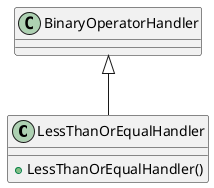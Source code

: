 @startuml
class LessThanOrEqualHandler {
    + LessThanOrEqualHandler()
}
BinaryOperatorHandler <|-- LessThanOrEqualHandler
@enduml
